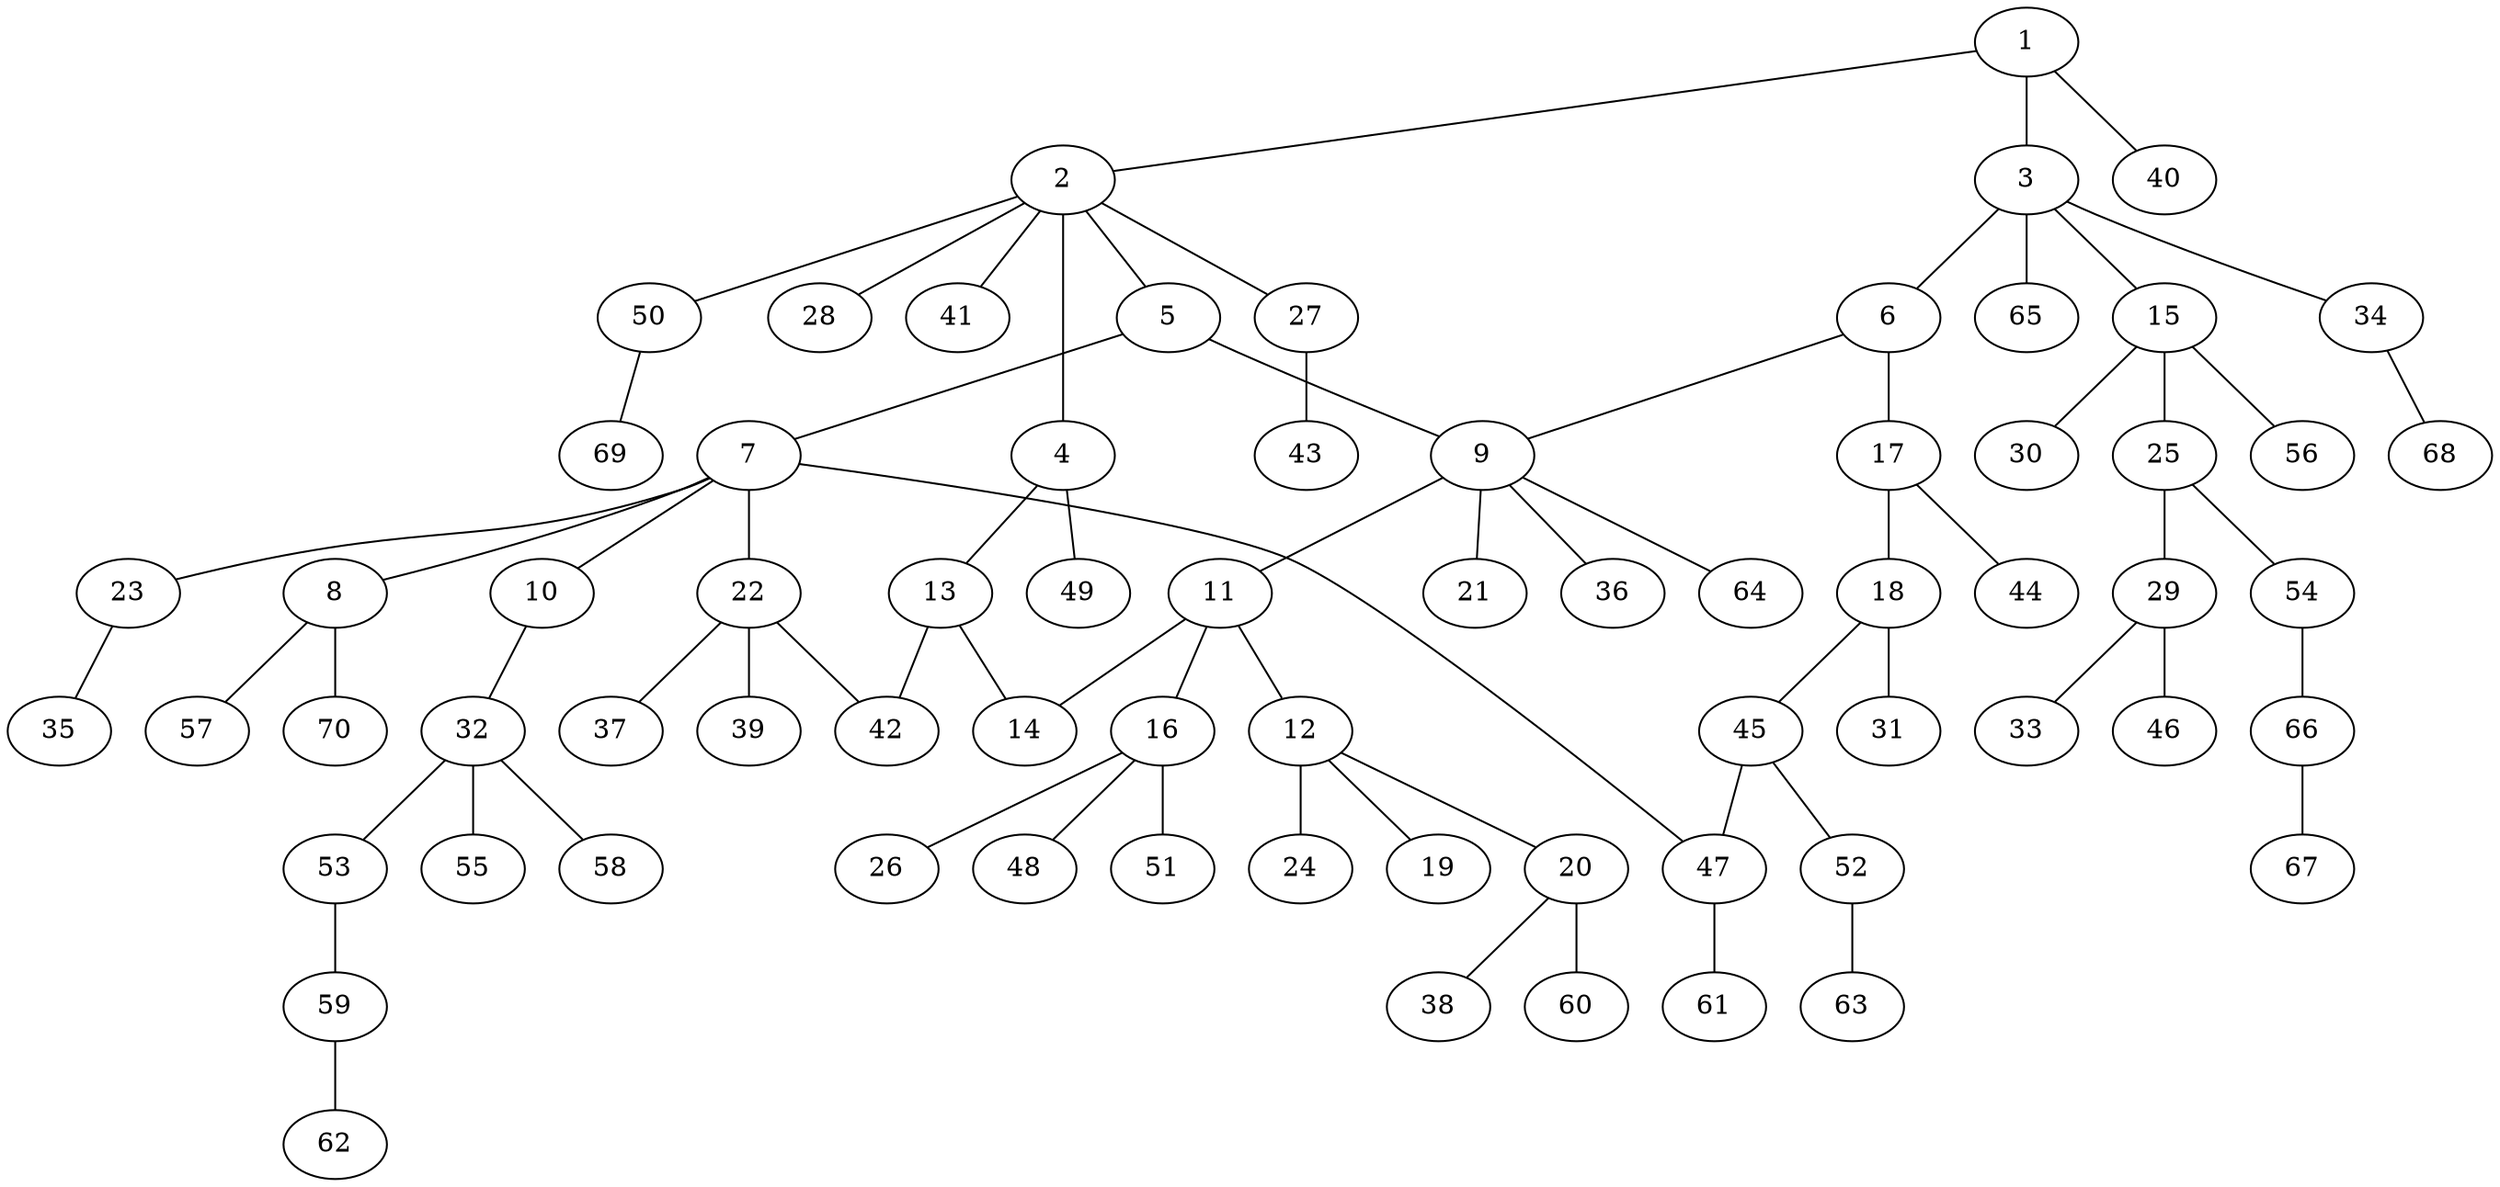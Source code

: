 graph graphname {1--2
1--3
1--40
2--4
2--5
2--27
2--28
2--41
2--50
3--6
3--15
3--34
3--65
4--13
4--49
5--7
5--9
6--9
6--17
7--8
7--10
7--22
7--23
7--47
8--57
8--70
9--11
9--21
9--36
9--64
10--32
11--12
11--14
11--16
12--19
12--20
12--24
13--14
13--42
15--25
15--30
15--56
16--26
16--48
16--51
17--18
17--44
18--31
18--45
20--38
20--60
22--37
22--39
22--42
23--35
25--29
25--54
27--43
29--33
29--46
32--53
32--55
32--58
34--68
45--47
45--52
47--61
50--69
52--63
53--59
54--66
59--62
66--67
}